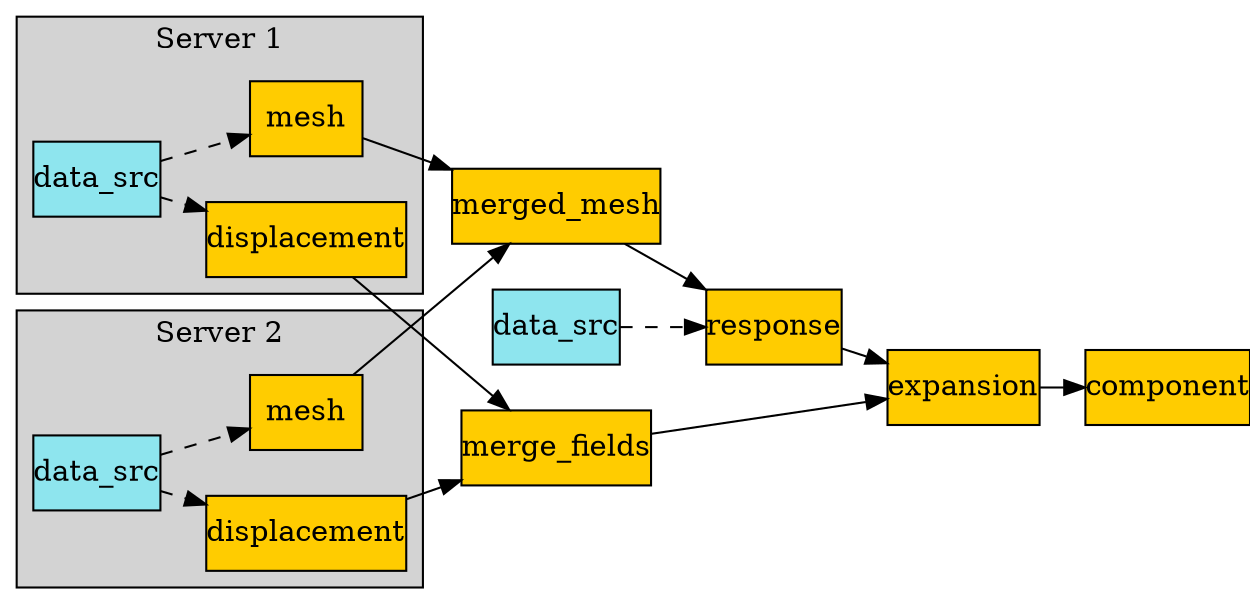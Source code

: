 digraph foo {
    graph [pad="0", nodesep="0.3", ranksep="0.3"]
    node [shape=box, style=filled, fillcolor="#ffcc00", margin="0"];
    rankdir=LR;
    splines=line;

    disp01 [label="displacement"];
    disp02 [label="displacement"];
    mesh01 [label="mesh"];
    mesh02 [label="mesh"];

    subgraph cluster_1 {
        ds01 [label="data_src", shape=box, style=filled, fillcolor=cadetblue2];

        disp01; mesh01;

        ds01 -> disp01 [style=dashed];
        ds01 -> mesh01 [style=dashed];

        label="Server 1";
        style=filled;
        fillcolor=lightgrey;
    }

    subgraph cluster_2 {
        ds02 [label="data_src", shape=box, style=filled, fillcolor=cadetblue2];


        disp02; mesh02;

        ds02 -> disp02 [style=dashed];
        ds02 -> mesh02 [style=dashed];

        label="Server 2";
        style=filled;
        fillcolor=lightgrey;
    }

    disp01 -> "merge_fields";
    mesh01 -> "merged_mesh";
    disp02 -> "merge_fields";
    mesh02 -> "merged_mesh";

    ds03 [label="data_src", shape=box, style=filled, fillcolor=cadetblue2];
    ds03 -> "response" [style=dashed];

    "merged_mesh" -> "response";
    "response" -> "expansion";
    "merge_fields" -> "expansion";
    "expansion" -> "component";
}
